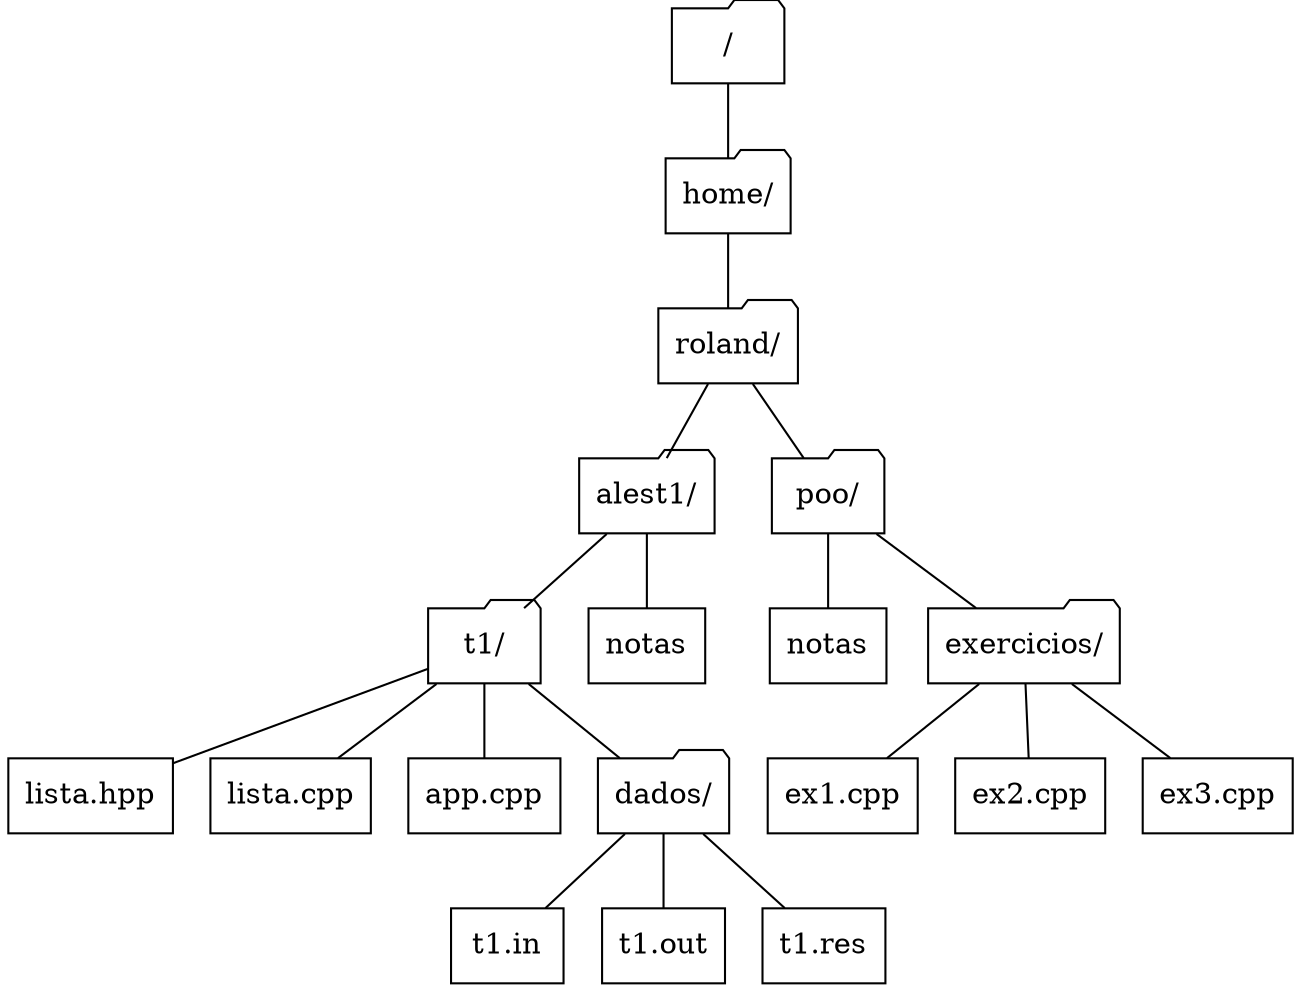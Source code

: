graph arvore4 {
	node [shape=rect]
	"/" -- "home/"
	"home/" -- "roland/"
	"roland/" -- { "alest1/" "poo/" }
	"poo/" -- { notas1 "exercicios/" }
	"exercicios/" -- { "ex1.cpp" "ex2.cpp" "ex3.cpp" }
	"alest1/" -- { "t1/" notas2 }
	"t1/" -- { "lista.hpp" "lista.cpp" "app.cpp" "dados/" }
	"dados/" -- { "t1.in" "t1.out" "t1.res" }

	"/" [shape=folder]
	"home/" [shape=folder]
	"roland/" [shape=folder]
	"alest1/" [shape=folder]
	"exercicios/" [shape=folder]
	"poo/" [shape=folder]
	"t1/" [shape=folder]
	"dados/" [shape=folder]
	notas1 [label="notas"]
	notas2 [label="notas"]
}
